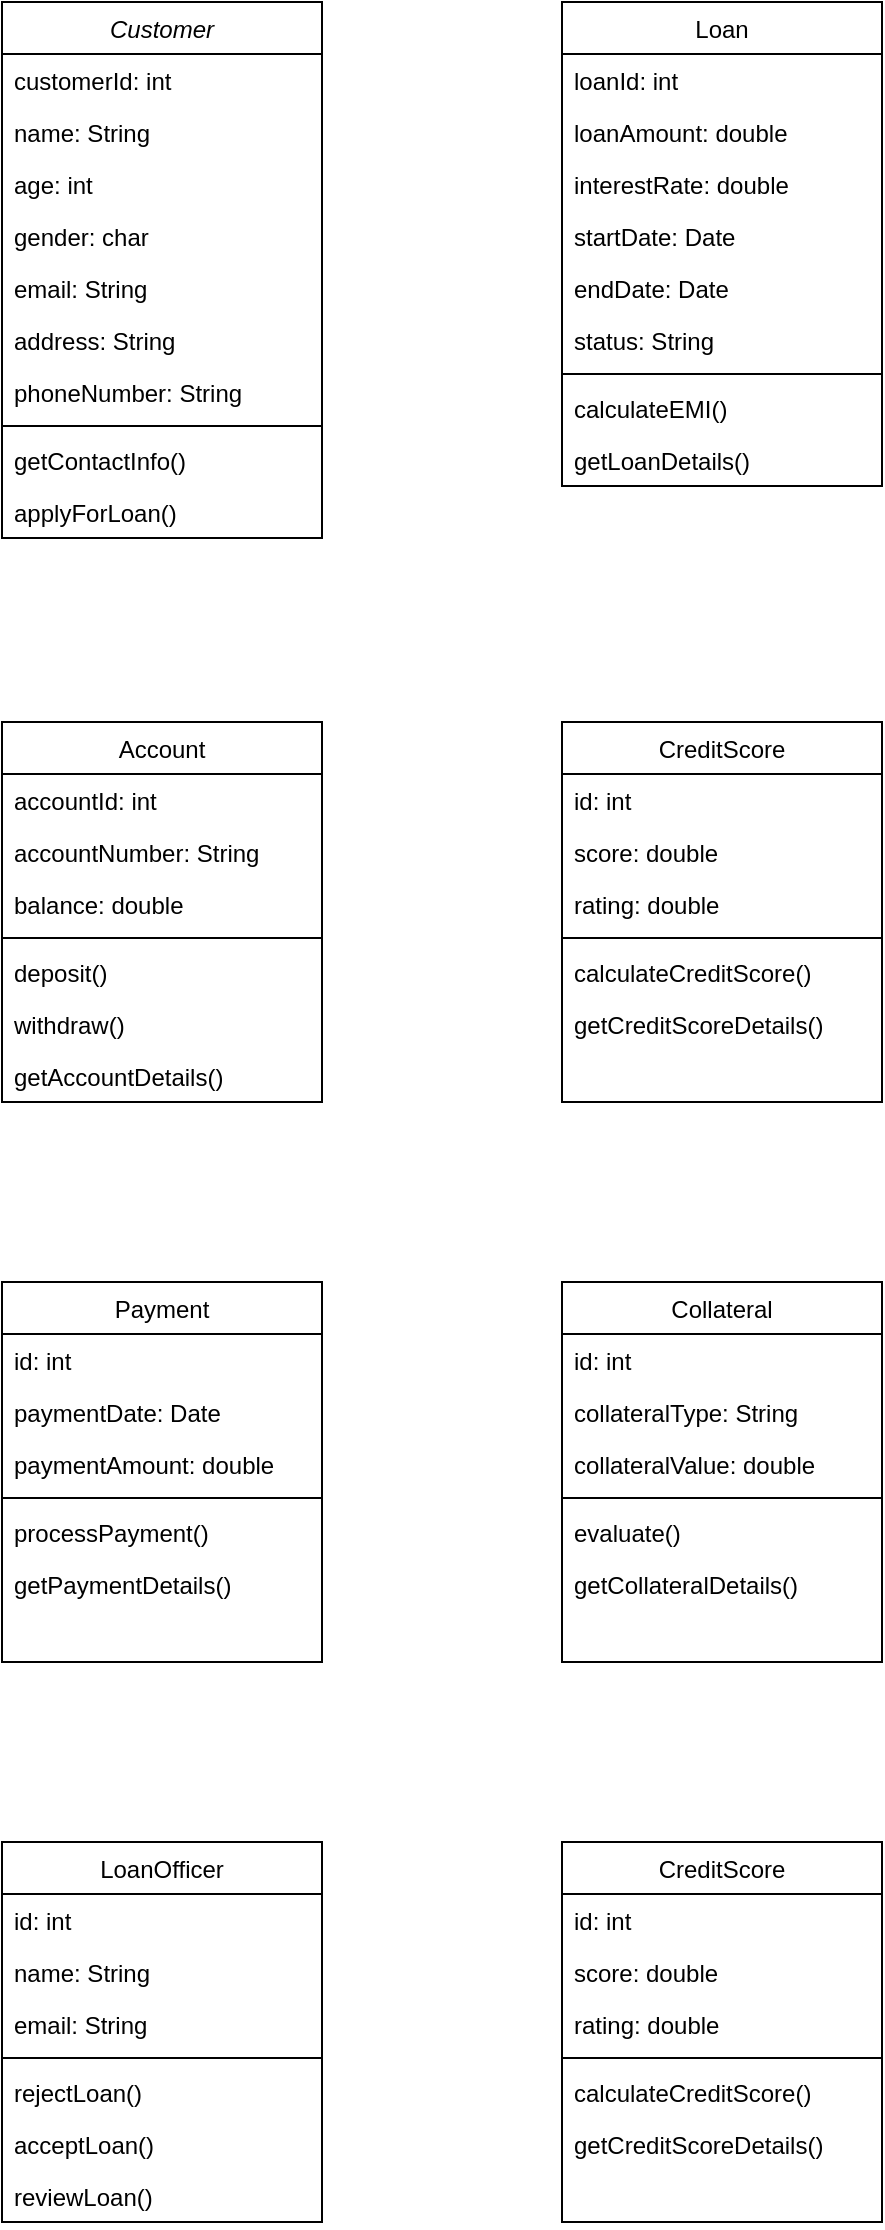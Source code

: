 <mxfile version="28.1.0">
  <diagram id="C5RBs43oDa-KdzZeNtuy" name="Page-1">
    <mxGraphModel dx="1465" dy="585" grid="1" gridSize="10" guides="1" tooltips="1" connect="1" arrows="1" fold="1" page="1" pageScale="1" pageWidth="827" pageHeight="1169" math="0" shadow="0">
      <root>
        <mxCell id="WIyWlLk6GJQsqaUBKTNV-0" />
        <mxCell id="WIyWlLk6GJQsqaUBKTNV-1" parent="WIyWlLk6GJQsqaUBKTNV-0" />
        <mxCell id="zkfFHV4jXpPFQw0GAbJ--0" value="Customer" style="swimlane;fontStyle=2;align=center;verticalAlign=top;childLayout=stackLayout;horizontal=1;startSize=26;horizontalStack=0;resizeParent=1;resizeLast=0;collapsible=1;marginBottom=0;rounded=0;shadow=0;strokeWidth=1;" parent="WIyWlLk6GJQsqaUBKTNV-1" vertex="1">
          <mxGeometry x="120" y="120" width="160" height="268" as="geometry">
            <mxRectangle x="230" y="140" width="160" height="26" as="alternateBounds" />
          </mxGeometry>
        </mxCell>
        <mxCell id="zkfFHV4jXpPFQw0GAbJ--1" value="customerId: int" style="text;align=left;verticalAlign=top;spacingLeft=4;spacingRight=4;overflow=hidden;rotatable=0;points=[[0,0.5],[1,0.5]];portConstraint=eastwest;" parent="zkfFHV4jXpPFQw0GAbJ--0" vertex="1">
          <mxGeometry y="26" width="160" height="26" as="geometry" />
        </mxCell>
        <mxCell id="zkfFHV4jXpPFQw0GAbJ--2" value="name: String" style="text;align=left;verticalAlign=top;spacingLeft=4;spacingRight=4;overflow=hidden;rotatable=0;points=[[0,0.5],[1,0.5]];portConstraint=eastwest;rounded=0;shadow=0;html=0;" parent="zkfFHV4jXpPFQw0GAbJ--0" vertex="1">
          <mxGeometry y="52" width="160" height="26" as="geometry" />
        </mxCell>
        <mxCell id="zkfFHV4jXpPFQw0GAbJ--3" value="age: int" style="text;align=left;verticalAlign=top;spacingLeft=4;spacingRight=4;overflow=hidden;rotatable=0;points=[[0,0.5],[1,0.5]];portConstraint=eastwest;rounded=0;shadow=0;html=0;" parent="zkfFHV4jXpPFQw0GAbJ--0" vertex="1">
          <mxGeometry y="78" width="160" height="26" as="geometry" />
        </mxCell>
        <mxCell id="lC6klATsGp7tOS79RIbG-0" value="gender: char" style="text;align=left;verticalAlign=top;spacingLeft=4;spacingRight=4;overflow=hidden;rotatable=0;points=[[0,0.5],[1,0.5]];portConstraint=eastwest;rounded=0;shadow=0;html=0;" parent="zkfFHV4jXpPFQw0GAbJ--0" vertex="1">
          <mxGeometry y="104" width="160" height="26" as="geometry" />
        </mxCell>
        <mxCell id="lC6klATsGp7tOS79RIbG-1" value="email: String" style="text;align=left;verticalAlign=top;spacingLeft=4;spacingRight=4;overflow=hidden;rotatable=0;points=[[0,0.5],[1,0.5]];portConstraint=eastwest;rounded=0;shadow=0;html=0;" parent="zkfFHV4jXpPFQw0GAbJ--0" vertex="1">
          <mxGeometry y="130" width="160" height="26" as="geometry" />
        </mxCell>
        <mxCell id="lC6klATsGp7tOS79RIbG-2" value="address: String" style="text;align=left;verticalAlign=top;spacingLeft=4;spacingRight=4;overflow=hidden;rotatable=0;points=[[0,0.5],[1,0.5]];portConstraint=eastwest;rounded=0;shadow=0;html=0;" parent="zkfFHV4jXpPFQw0GAbJ--0" vertex="1">
          <mxGeometry y="156" width="160" height="26" as="geometry" />
        </mxCell>
        <mxCell id="lC6klATsGp7tOS79RIbG-3" value="phoneNumber: String" style="text;align=left;verticalAlign=top;spacingLeft=4;spacingRight=4;overflow=hidden;rotatable=0;points=[[0,0.5],[1,0.5]];portConstraint=eastwest;rounded=0;shadow=0;html=0;" parent="zkfFHV4jXpPFQw0GAbJ--0" vertex="1">
          <mxGeometry y="182" width="160" height="26" as="geometry" />
        </mxCell>
        <mxCell id="zkfFHV4jXpPFQw0GAbJ--4" value="" style="line;html=1;strokeWidth=1;align=left;verticalAlign=middle;spacingTop=-1;spacingLeft=3;spacingRight=3;rotatable=0;labelPosition=right;points=[];portConstraint=eastwest;" parent="zkfFHV4jXpPFQw0GAbJ--0" vertex="1">
          <mxGeometry y="208" width="160" height="8" as="geometry" />
        </mxCell>
        <mxCell id="zkfFHV4jXpPFQw0GAbJ--5" value="getContactInfo()" style="text;align=left;verticalAlign=top;spacingLeft=4;spacingRight=4;overflow=hidden;rotatable=0;points=[[0,0.5],[1,0.5]];portConstraint=eastwest;" parent="zkfFHV4jXpPFQw0GAbJ--0" vertex="1">
          <mxGeometry y="216" width="160" height="26" as="geometry" />
        </mxCell>
        <mxCell id="lC6klATsGp7tOS79RIbG-4" value="applyForLoan()" style="text;align=left;verticalAlign=top;spacingLeft=4;spacingRight=4;overflow=hidden;rotatable=0;points=[[0,0.5],[1,0.5]];portConstraint=eastwest;" parent="zkfFHV4jXpPFQw0GAbJ--0" vertex="1">
          <mxGeometry y="242" width="160" height="26" as="geometry" />
        </mxCell>
        <mxCell id="zkfFHV4jXpPFQw0GAbJ--17" value="Loan" style="swimlane;fontStyle=0;align=center;verticalAlign=top;childLayout=stackLayout;horizontal=1;startSize=26;horizontalStack=0;resizeParent=1;resizeLast=0;collapsible=1;marginBottom=0;rounded=0;shadow=0;strokeWidth=1;" parent="WIyWlLk6GJQsqaUBKTNV-1" vertex="1">
          <mxGeometry x="400" y="120" width="160" height="242" as="geometry">
            <mxRectangle x="550" y="140" width="160" height="26" as="alternateBounds" />
          </mxGeometry>
        </mxCell>
        <mxCell id="zkfFHV4jXpPFQw0GAbJ--18" value="loanId: int" style="text;align=left;verticalAlign=top;spacingLeft=4;spacingRight=4;overflow=hidden;rotatable=0;points=[[0,0.5],[1,0.5]];portConstraint=eastwest;" parent="zkfFHV4jXpPFQw0GAbJ--17" vertex="1">
          <mxGeometry y="26" width="160" height="26" as="geometry" />
        </mxCell>
        <mxCell id="zkfFHV4jXpPFQw0GAbJ--19" value="loanAmount: double" style="text;align=left;verticalAlign=top;spacingLeft=4;spacingRight=4;overflow=hidden;rotatable=0;points=[[0,0.5],[1,0.5]];portConstraint=eastwest;rounded=0;shadow=0;html=0;" parent="zkfFHV4jXpPFQw0GAbJ--17" vertex="1">
          <mxGeometry y="52" width="160" height="26" as="geometry" />
        </mxCell>
        <mxCell id="zkfFHV4jXpPFQw0GAbJ--20" value="interestRate: double" style="text;align=left;verticalAlign=top;spacingLeft=4;spacingRight=4;overflow=hidden;rotatable=0;points=[[0,0.5],[1,0.5]];portConstraint=eastwest;rounded=0;shadow=0;html=0;" parent="zkfFHV4jXpPFQw0GAbJ--17" vertex="1">
          <mxGeometry y="78" width="160" height="26" as="geometry" />
        </mxCell>
        <mxCell id="zkfFHV4jXpPFQw0GAbJ--21" value="startDate: Date" style="text;align=left;verticalAlign=top;spacingLeft=4;spacingRight=4;overflow=hidden;rotatable=0;points=[[0,0.5],[1,0.5]];portConstraint=eastwest;rounded=0;shadow=0;html=0;" parent="zkfFHV4jXpPFQw0GAbJ--17" vertex="1">
          <mxGeometry y="104" width="160" height="26" as="geometry" />
        </mxCell>
        <mxCell id="zkfFHV4jXpPFQw0GAbJ--22" value="endDate: Date" style="text;align=left;verticalAlign=top;spacingLeft=4;spacingRight=4;overflow=hidden;rotatable=0;points=[[0,0.5],[1,0.5]];portConstraint=eastwest;rounded=0;shadow=0;html=0;" parent="zkfFHV4jXpPFQw0GAbJ--17" vertex="1">
          <mxGeometry y="130" width="160" height="26" as="geometry" />
        </mxCell>
        <mxCell id="Tg7SRK4HbsdhrWNBGebU-8" value="status: String" style="text;align=left;verticalAlign=top;spacingLeft=4;spacingRight=4;overflow=hidden;rotatable=0;points=[[0,0.5],[1,0.5]];portConstraint=eastwest;rounded=0;shadow=0;html=0;" vertex="1" parent="zkfFHV4jXpPFQw0GAbJ--17">
          <mxGeometry y="156" width="160" height="26" as="geometry" />
        </mxCell>
        <mxCell id="zkfFHV4jXpPFQw0GAbJ--23" value="" style="line;html=1;strokeWidth=1;align=left;verticalAlign=middle;spacingTop=-1;spacingLeft=3;spacingRight=3;rotatable=0;labelPosition=right;points=[];portConstraint=eastwest;" parent="zkfFHV4jXpPFQw0GAbJ--17" vertex="1">
          <mxGeometry y="182" width="160" height="8" as="geometry" />
        </mxCell>
        <mxCell id="zkfFHV4jXpPFQw0GAbJ--24" value="calculateEMI()" style="text;align=left;verticalAlign=top;spacingLeft=4;spacingRight=4;overflow=hidden;rotatable=0;points=[[0,0.5],[1,0.5]];portConstraint=eastwest;" parent="zkfFHV4jXpPFQw0GAbJ--17" vertex="1">
          <mxGeometry y="190" width="160" height="26" as="geometry" />
        </mxCell>
        <mxCell id="zkfFHV4jXpPFQw0GAbJ--25" value="getLoanDetails()" style="text;align=left;verticalAlign=top;spacingLeft=4;spacingRight=4;overflow=hidden;rotatable=0;points=[[0,0.5],[1,0.5]];portConstraint=eastwest;" parent="zkfFHV4jXpPFQw0GAbJ--17" vertex="1">
          <mxGeometry y="216" width="160" height="26" as="geometry" />
        </mxCell>
        <mxCell id="Tg7SRK4HbsdhrWNBGebU-0" value="Account" style="swimlane;fontStyle=0;align=center;verticalAlign=top;childLayout=stackLayout;horizontal=1;startSize=26;horizontalStack=0;resizeParent=1;resizeLast=0;collapsible=1;marginBottom=0;rounded=0;shadow=0;strokeWidth=1;" vertex="1" parent="WIyWlLk6GJQsqaUBKTNV-1">
          <mxGeometry x="120" y="480" width="160" height="190" as="geometry">
            <mxRectangle x="130" y="380" width="160" height="26" as="alternateBounds" />
          </mxGeometry>
        </mxCell>
        <mxCell id="Tg7SRK4HbsdhrWNBGebU-1" value="accountId: int" style="text;align=left;verticalAlign=top;spacingLeft=4;spacingRight=4;overflow=hidden;rotatable=0;points=[[0,0.5],[1,0.5]];portConstraint=eastwest;" vertex="1" parent="Tg7SRK4HbsdhrWNBGebU-0">
          <mxGeometry y="26" width="160" height="26" as="geometry" />
        </mxCell>
        <mxCell id="Tg7SRK4HbsdhrWNBGebU-2" value="accountNumber: String" style="text;align=left;verticalAlign=top;spacingLeft=4;spacingRight=4;overflow=hidden;rotatable=0;points=[[0,0.5],[1,0.5]];portConstraint=eastwest;rounded=0;shadow=0;html=0;" vertex="1" parent="Tg7SRK4HbsdhrWNBGebU-0">
          <mxGeometry y="52" width="160" height="26" as="geometry" />
        </mxCell>
        <mxCell id="Tg7SRK4HbsdhrWNBGebU-3" value="balance: double" style="text;align=left;verticalAlign=top;spacingLeft=4;spacingRight=4;overflow=hidden;rotatable=0;points=[[0,0.5],[1,0.5]];portConstraint=eastwest;rounded=0;shadow=0;html=0;" vertex="1" parent="Tg7SRK4HbsdhrWNBGebU-0">
          <mxGeometry y="78" width="160" height="26" as="geometry" />
        </mxCell>
        <mxCell id="Tg7SRK4HbsdhrWNBGebU-4" value="" style="line;html=1;strokeWidth=1;align=left;verticalAlign=middle;spacingTop=-1;spacingLeft=3;spacingRight=3;rotatable=0;labelPosition=right;points=[];portConstraint=eastwest;" vertex="1" parent="Tg7SRK4HbsdhrWNBGebU-0">
          <mxGeometry y="104" width="160" height="8" as="geometry" />
        </mxCell>
        <mxCell id="Tg7SRK4HbsdhrWNBGebU-5" value="deposit()" style="text;align=left;verticalAlign=top;spacingLeft=4;spacingRight=4;overflow=hidden;rotatable=0;points=[[0,0.5],[1,0.5]];portConstraint=eastwest;" vertex="1" parent="Tg7SRK4HbsdhrWNBGebU-0">
          <mxGeometry y="112" width="160" height="26" as="geometry" />
        </mxCell>
        <mxCell id="Tg7SRK4HbsdhrWNBGebU-6" value="withdraw()" style="text;align=left;verticalAlign=top;spacingLeft=4;spacingRight=4;overflow=hidden;rotatable=0;points=[[0,0.5],[1,0.5]];portConstraint=eastwest;" vertex="1" parent="Tg7SRK4HbsdhrWNBGebU-0">
          <mxGeometry y="138" width="160" height="26" as="geometry" />
        </mxCell>
        <mxCell id="Tg7SRK4HbsdhrWNBGebU-7" value="getAccountDetails()" style="text;align=left;verticalAlign=top;spacingLeft=4;spacingRight=4;overflow=hidden;rotatable=0;points=[[0,0.5],[1,0.5]];portConstraint=eastwest;" vertex="1" parent="Tg7SRK4HbsdhrWNBGebU-0">
          <mxGeometry y="164" width="160" height="26" as="geometry" />
        </mxCell>
        <mxCell id="Tg7SRK4HbsdhrWNBGebU-14" value="CreditScore" style="swimlane;fontStyle=0;align=center;verticalAlign=top;childLayout=stackLayout;horizontal=1;startSize=26;horizontalStack=0;resizeParent=1;resizeLast=0;collapsible=1;marginBottom=0;rounded=0;shadow=0;strokeWidth=1;" vertex="1" parent="WIyWlLk6GJQsqaUBKTNV-1">
          <mxGeometry x="400" y="480" width="160" height="190" as="geometry">
            <mxRectangle x="130" y="380" width="160" height="26" as="alternateBounds" />
          </mxGeometry>
        </mxCell>
        <mxCell id="Tg7SRK4HbsdhrWNBGebU-15" value="id: int" style="text;align=left;verticalAlign=top;spacingLeft=4;spacingRight=4;overflow=hidden;rotatable=0;points=[[0,0.5],[1,0.5]];portConstraint=eastwest;" vertex="1" parent="Tg7SRK4HbsdhrWNBGebU-14">
          <mxGeometry y="26" width="160" height="26" as="geometry" />
        </mxCell>
        <mxCell id="Tg7SRK4HbsdhrWNBGebU-16" value="score: double" style="text;align=left;verticalAlign=top;spacingLeft=4;spacingRight=4;overflow=hidden;rotatable=0;points=[[0,0.5],[1,0.5]];portConstraint=eastwest;rounded=0;shadow=0;html=0;" vertex="1" parent="Tg7SRK4HbsdhrWNBGebU-14">
          <mxGeometry y="52" width="160" height="26" as="geometry" />
        </mxCell>
        <mxCell id="Tg7SRK4HbsdhrWNBGebU-17" value="rating: double" style="text;align=left;verticalAlign=top;spacingLeft=4;spacingRight=4;overflow=hidden;rotatable=0;points=[[0,0.5],[1,0.5]];portConstraint=eastwest;rounded=0;shadow=0;html=0;" vertex="1" parent="Tg7SRK4HbsdhrWNBGebU-14">
          <mxGeometry y="78" width="160" height="26" as="geometry" />
        </mxCell>
        <mxCell id="Tg7SRK4HbsdhrWNBGebU-18" value="" style="line;html=1;strokeWidth=1;align=left;verticalAlign=middle;spacingTop=-1;spacingLeft=3;spacingRight=3;rotatable=0;labelPosition=right;points=[];portConstraint=eastwest;" vertex="1" parent="Tg7SRK4HbsdhrWNBGebU-14">
          <mxGeometry y="104" width="160" height="8" as="geometry" />
        </mxCell>
        <mxCell id="Tg7SRK4HbsdhrWNBGebU-19" value="calculateCreditScore()" style="text;align=left;verticalAlign=top;spacingLeft=4;spacingRight=4;overflow=hidden;rotatable=0;points=[[0,0.5],[1,0.5]];portConstraint=eastwest;" vertex="1" parent="Tg7SRK4HbsdhrWNBGebU-14">
          <mxGeometry y="112" width="160" height="26" as="geometry" />
        </mxCell>
        <mxCell id="Tg7SRK4HbsdhrWNBGebU-20" value="getCreditScoreDetails()" style="text;align=left;verticalAlign=top;spacingLeft=4;spacingRight=4;overflow=hidden;rotatable=0;points=[[0,0.5],[1,0.5]];portConstraint=eastwest;" vertex="1" parent="Tg7SRK4HbsdhrWNBGebU-14">
          <mxGeometry y="138" width="160" height="26" as="geometry" />
        </mxCell>
        <mxCell id="Tg7SRK4HbsdhrWNBGebU-22" value="Payment" style="swimlane;fontStyle=0;align=center;verticalAlign=top;childLayout=stackLayout;horizontal=1;startSize=26;horizontalStack=0;resizeParent=1;resizeLast=0;collapsible=1;marginBottom=0;rounded=0;shadow=0;strokeWidth=1;" vertex="1" parent="WIyWlLk6GJQsqaUBKTNV-1">
          <mxGeometry x="120" y="760" width="160" height="190" as="geometry">
            <mxRectangle x="130" y="380" width="160" height="26" as="alternateBounds" />
          </mxGeometry>
        </mxCell>
        <mxCell id="Tg7SRK4HbsdhrWNBGebU-23" value="id: int" style="text;align=left;verticalAlign=top;spacingLeft=4;spacingRight=4;overflow=hidden;rotatable=0;points=[[0,0.5],[1,0.5]];portConstraint=eastwest;" vertex="1" parent="Tg7SRK4HbsdhrWNBGebU-22">
          <mxGeometry y="26" width="160" height="26" as="geometry" />
        </mxCell>
        <mxCell id="Tg7SRK4HbsdhrWNBGebU-24" value="paymentDate: Date" style="text;align=left;verticalAlign=top;spacingLeft=4;spacingRight=4;overflow=hidden;rotatable=0;points=[[0,0.5],[1,0.5]];portConstraint=eastwest;rounded=0;shadow=0;html=0;" vertex="1" parent="Tg7SRK4HbsdhrWNBGebU-22">
          <mxGeometry y="52" width="160" height="26" as="geometry" />
        </mxCell>
        <mxCell id="Tg7SRK4HbsdhrWNBGebU-25" value="paymentAmount: double" style="text;align=left;verticalAlign=top;spacingLeft=4;spacingRight=4;overflow=hidden;rotatable=0;points=[[0,0.5],[1,0.5]];portConstraint=eastwest;rounded=0;shadow=0;html=0;" vertex="1" parent="Tg7SRK4HbsdhrWNBGebU-22">
          <mxGeometry y="78" width="160" height="26" as="geometry" />
        </mxCell>
        <mxCell id="Tg7SRK4HbsdhrWNBGebU-26" value="" style="line;html=1;strokeWidth=1;align=left;verticalAlign=middle;spacingTop=-1;spacingLeft=3;spacingRight=3;rotatable=0;labelPosition=right;points=[];portConstraint=eastwest;" vertex="1" parent="Tg7SRK4HbsdhrWNBGebU-22">
          <mxGeometry y="104" width="160" height="8" as="geometry" />
        </mxCell>
        <mxCell id="Tg7SRK4HbsdhrWNBGebU-27" value="processPayment()" style="text;align=left;verticalAlign=top;spacingLeft=4;spacingRight=4;overflow=hidden;rotatable=0;points=[[0,0.5],[1,0.5]];portConstraint=eastwest;" vertex="1" parent="Tg7SRK4HbsdhrWNBGebU-22">
          <mxGeometry y="112" width="160" height="26" as="geometry" />
        </mxCell>
        <mxCell id="Tg7SRK4HbsdhrWNBGebU-28" value="getPaymentDetails()" style="text;align=left;verticalAlign=top;spacingLeft=4;spacingRight=4;overflow=hidden;rotatable=0;points=[[0,0.5],[1,0.5]];portConstraint=eastwest;" vertex="1" parent="Tg7SRK4HbsdhrWNBGebU-22">
          <mxGeometry y="138" width="160" height="26" as="geometry" />
        </mxCell>
        <mxCell id="Tg7SRK4HbsdhrWNBGebU-30" value="Collateral" style="swimlane;fontStyle=0;align=center;verticalAlign=top;childLayout=stackLayout;horizontal=1;startSize=26;horizontalStack=0;resizeParent=1;resizeLast=0;collapsible=1;marginBottom=0;rounded=0;shadow=0;strokeWidth=1;" vertex="1" parent="WIyWlLk6GJQsqaUBKTNV-1">
          <mxGeometry x="400" y="760" width="160" height="190" as="geometry">
            <mxRectangle x="130" y="380" width="160" height="26" as="alternateBounds" />
          </mxGeometry>
        </mxCell>
        <mxCell id="Tg7SRK4HbsdhrWNBGebU-31" value="id: int" style="text;align=left;verticalAlign=top;spacingLeft=4;spacingRight=4;overflow=hidden;rotatable=0;points=[[0,0.5],[1,0.5]];portConstraint=eastwest;" vertex="1" parent="Tg7SRK4HbsdhrWNBGebU-30">
          <mxGeometry y="26" width="160" height="26" as="geometry" />
        </mxCell>
        <mxCell id="Tg7SRK4HbsdhrWNBGebU-32" value="collateralType: String" style="text;align=left;verticalAlign=top;spacingLeft=4;spacingRight=4;overflow=hidden;rotatable=0;points=[[0,0.5],[1,0.5]];portConstraint=eastwest;rounded=0;shadow=0;html=0;" vertex="1" parent="Tg7SRK4HbsdhrWNBGebU-30">
          <mxGeometry y="52" width="160" height="26" as="geometry" />
        </mxCell>
        <mxCell id="Tg7SRK4HbsdhrWNBGebU-33" value="collateralValue: double" style="text;align=left;verticalAlign=top;spacingLeft=4;spacingRight=4;overflow=hidden;rotatable=0;points=[[0,0.5],[1,0.5]];portConstraint=eastwest;rounded=0;shadow=0;html=0;" vertex="1" parent="Tg7SRK4HbsdhrWNBGebU-30">
          <mxGeometry y="78" width="160" height="26" as="geometry" />
        </mxCell>
        <mxCell id="Tg7SRK4HbsdhrWNBGebU-34" value="" style="line;html=1;strokeWidth=1;align=left;verticalAlign=middle;spacingTop=-1;spacingLeft=3;spacingRight=3;rotatable=0;labelPosition=right;points=[];portConstraint=eastwest;" vertex="1" parent="Tg7SRK4HbsdhrWNBGebU-30">
          <mxGeometry y="104" width="160" height="8" as="geometry" />
        </mxCell>
        <mxCell id="Tg7SRK4HbsdhrWNBGebU-35" value="evaluate()" style="text;align=left;verticalAlign=top;spacingLeft=4;spacingRight=4;overflow=hidden;rotatable=0;points=[[0,0.5],[1,0.5]];portConstraint=eastwest;" vertex="1" parent="Tg7SRK4HbsdhrWNBGebU-30">
          <mxGeometry y="112" width="160" height="26" as="geometry" />
        </mxCell>
        <mxCell id="Tg7SRK4HbsdhrWNBGebU-36" value="getCollateralDetails()" style="text;align=left;verticalAlign=top;spacingLeft=4;spacingRight=4;overflow=hidden;rotatable=0;points=[[0,0.5],[1,0.5]];portConstraint=eastwest;" vertex="1" parent="Tg7SRK4HbsdhrWNBGebU-30">
          <mxGeometry y="138" width="160" height="26" as="geometry" />
        </mxCell>
        <mxCell id="Tg7SRK4HbsdhrWNBGebU-37" value="LoanOfficer" style="swimlane;fontStyle=0;align=center;verticalAlign=top;childLayout=stackLayout;horizontal=1;startSize=26;horizontalStack=0;resizeParent=1;resizeLast=0;collapsible=1;marginBottom=0;rounded=0;shadow=0;strokeWidth=1;" vertex="1" parent="WIyWlLk6GJQsqaUBKTNV-1">
          <mxGeometry x="120" y="1040" width="160" height="190" as="geometry">
            <mxRectangle x="130" y="380" width="160" height="26" as="alternateBounds" />
          </mxGeometry>
        </mxCell>
        <mxCell id="Tg7SRK4HbsdhrWNBGebU-38" value="id: int" style="text;align=left;verticalAlign=top;spacingLeft=4;spacingRight=4;overflow=hidden;rotatable=0;points=[[0,0.5],[1,0.5]];portConstraint=eastwest;" vertex="1" parent="Tg7SRK4HbsdhrWNBGebU-37">
          <mxGeometry y="26" width="160" height="26" as="geometry" />
        </mxCell>
        <mxCell id="Tg7SRK4HbsdhrWNBGebU-39" value="name: String" style="text;align=left;verticalAlign=top;spacingLeft=4;spacingRight=4;overflow=hidden;rotatable=0;points=[[0,0.5],[1,0.5]];portConstraint=eastwest;rounded=0;shadow=0;html=0;" vertex="1" parent="Tg7SRK4HbsdhrWNBGebU-37">
          <mxGeometry y="52" width="160" height="26" as="geometry" />
        </mxCell>
        <mxCell id="Tg7SRK4HbsdhrWNBGebU-40" value="email: String" style="text;align=left;verticalAlign=top;spacingLeft=4;spacingRight=4;overflow=hidden;rotatable=0;points=[[0,0.5],[1,0.5]];portConstraint=eastwest;rounded=0;shadow=0;html=0;" vertex="1" parent="Tg7SRK4HbsdhrWNBGebU-37">
          <mxGeometry y="78" width="160" height="26" as="geometry" />
        </mxCell>
        <mxCell id="Tg7SRK4HbsdhrWNBGebU-41" value="" style="line;html=1;strokeWidth=1;align=left;verticalAlign=middle;spacingTop=-1;spacingLeft=3;spacingRight=3;rotatable=0;labelPosition=right;points=[];portConstraint=eastwest;" vertex="1" parent="Tg7SRK4HbsdhrWNBGebU-37">
          <mxGeometry y="104" width="160" height="8" as="geometry" />
        </mxCell>
        <mxCell id="Tg7SRK4HbsdhrWNBGebU-42" value="rejectLoan()" style="text;align=left;verticalAlign=top;spacingLeft=4;spacingRight=4;overflow=hidden;rotatable=0;points=[[0,0.5],[1,0.5]];portConstraint=eastwest;" vertex="1" parent="Tg7SRK4HbsdhrWNBGebU-37">
          <mxGeometry y="112" width="160" height="26" as="geometry" />
        </mxCell>
        <mxCell id="Tg7SRK4HbsdhrWNBGebU-43" value="acceptLoan()" style="text;align=left;verticalAlign=top;spacingLeft=4;spacingRight=4;overflow=hidden;rotatable=0;points=[[0,0.5],[1,0.5]];portConstraint=eastwest;" vertex="1" parent="Tg7SRK4HbsdhrWNBGebU-37">
          <mxGeometry y="138" width="160" height="26" as="geometry" />
        </mxCell>
        <mxCell id="Tg7SRK4HbsdhrWNBGebU-44" value="reviewLoan()" style="text;align=left;verticalAlign=top;spacingLeft=4;spacingRight=4;overflow=hidden;rotatable=0;points=[[0,0.5],[1,0.5]];portConstraint=eastwest;" vertex="1" parent="Tg7SRK4HbsdhrWNBGebU-37">
          <mxGeometry y="164" width="160" height="26" as="geometry" />
        </mxCell>
        <mxCell id="Tg7SRK4HbsdhrWNBGebU-45" value="CreditScore" style="swimlane;fontStyle=0;align=center;verticalAlign=top;childLayout=stackLayout;horizontal=1;startSize=26;horizontalStack=0;resizeParent=1;resizeLast=0;collapsible=1;marginBottom=0;rounded=0;shadow=0;strokeWidth=1;" vertex="1" parent="WIyWlLk6GJQsqaUBKTNV-1">
          <mxGeometry x="400" y="1040" width="160" height="190" as="geometry">
            <mxRectangle x="130" y="380" width="160" height="26" as="alternateBounds" />
          </mxGeometry>
        </mxCell>
        <mxCell id="Tg7SRK4HbsdhrWNBGebU-46" value="id: int" style="text;align=left;verticalAlign=top;spacingLeft=4;spacingRight=4;overflow=hidden;rotatable=0;points=[[0,0.5],[1,0.5]];portConstraint=eastwest;" vertex="1" parent="Tg7SRK4HbsdhrWNBGebU-45">
          <mxGeometry y="26" width="160" height="26" as="geometry" />
        </mxCell>
        <mxCell id="Tg7SRK4HbsdhrWNBGebU-47" value="score: double" style="text;align=left;verticalAlign=top;spacingLeft=4;spacingRight=4;overflow=hidden;rotatable=0;points=[[0,0.5],[1,0.5]];portConstraint=eastwest;rounded=0;shadow=0;html=0;" vertex="1" parent="Tg7SRK4HbsdhrWNBGebU-45">
          <mxGeometry y="52" width="160" height="26" as="geometry" />
        </mxCell>
        <mxCell id="Tg7SRK4HbsdhrWNBGebU-48" value="rating: double" style="text;align=left;verticalAlign=top;spacingLeft=4;spacingRight=4;overflow=hidden;rotatable=0;points=[[0,0.5],[1,0.5]];portConstraint=eastwest;rounded=0;shadow=0;html=0;" vertex="1" parent="Tg7SRK4HbsdhrWNBGebU-45">
          <mxGeometry y="78" width="160" height="26" as="geometry" />
        </mxCell>
        <mxCell id="Tg7SRK4HbsdhrWNBGebU-49" value="" style="line;html=1;strokeWidth=1;align=left;verticalAlign=middle;spacingTop=-1;spacingLeft=3;spacingRight=3;rotatable=0;labelPosition=right;points=[];portConstraint=eastwest;" vertex="1" parent="Tg7SRK4HbsdhrWNBGebU-45">
          <mxGeometry y="104" width="160" height="8" as="geometry" />
        </mxCell>
        <mxCell id="Tg7SRK4HbsdhrWNBGebU-50" value="calculateCreditScore()" style="text;align=left;verticalAlign=top;spacingLeft=4;spacingRight=4;overflow=hidden;rotatable=0;points=[[0,0.5],[1,0.5]];portConstraint=eastwest;" vertex="1" parent="Tg7SRK4HbsdhrWNBGebU-45">
          <mxGeometry y="112" width="160" height="26" as="geometry" />
        </mxCell>
        <mxCell id="Tg7SRK4HbsdhrWNBGebU-51" value="getCreditScoreDetails()" style="text;align=left;verticalAlign=top;spacingLeft=4;spacingRight=4;overflow=hidden;rotatable=0;points=[[0,0.5],[1,0.5]];portConstraint=eastwest;" vertex="1" parent="Tg7SRK4HbsdhrWNBGebU-45">
          <mxGeometry y="138" width="160" height="26" as="geometry" />
        </mxCell>
      </root>
    </mxGraphModel>
  </diagram>
</mxfile>

